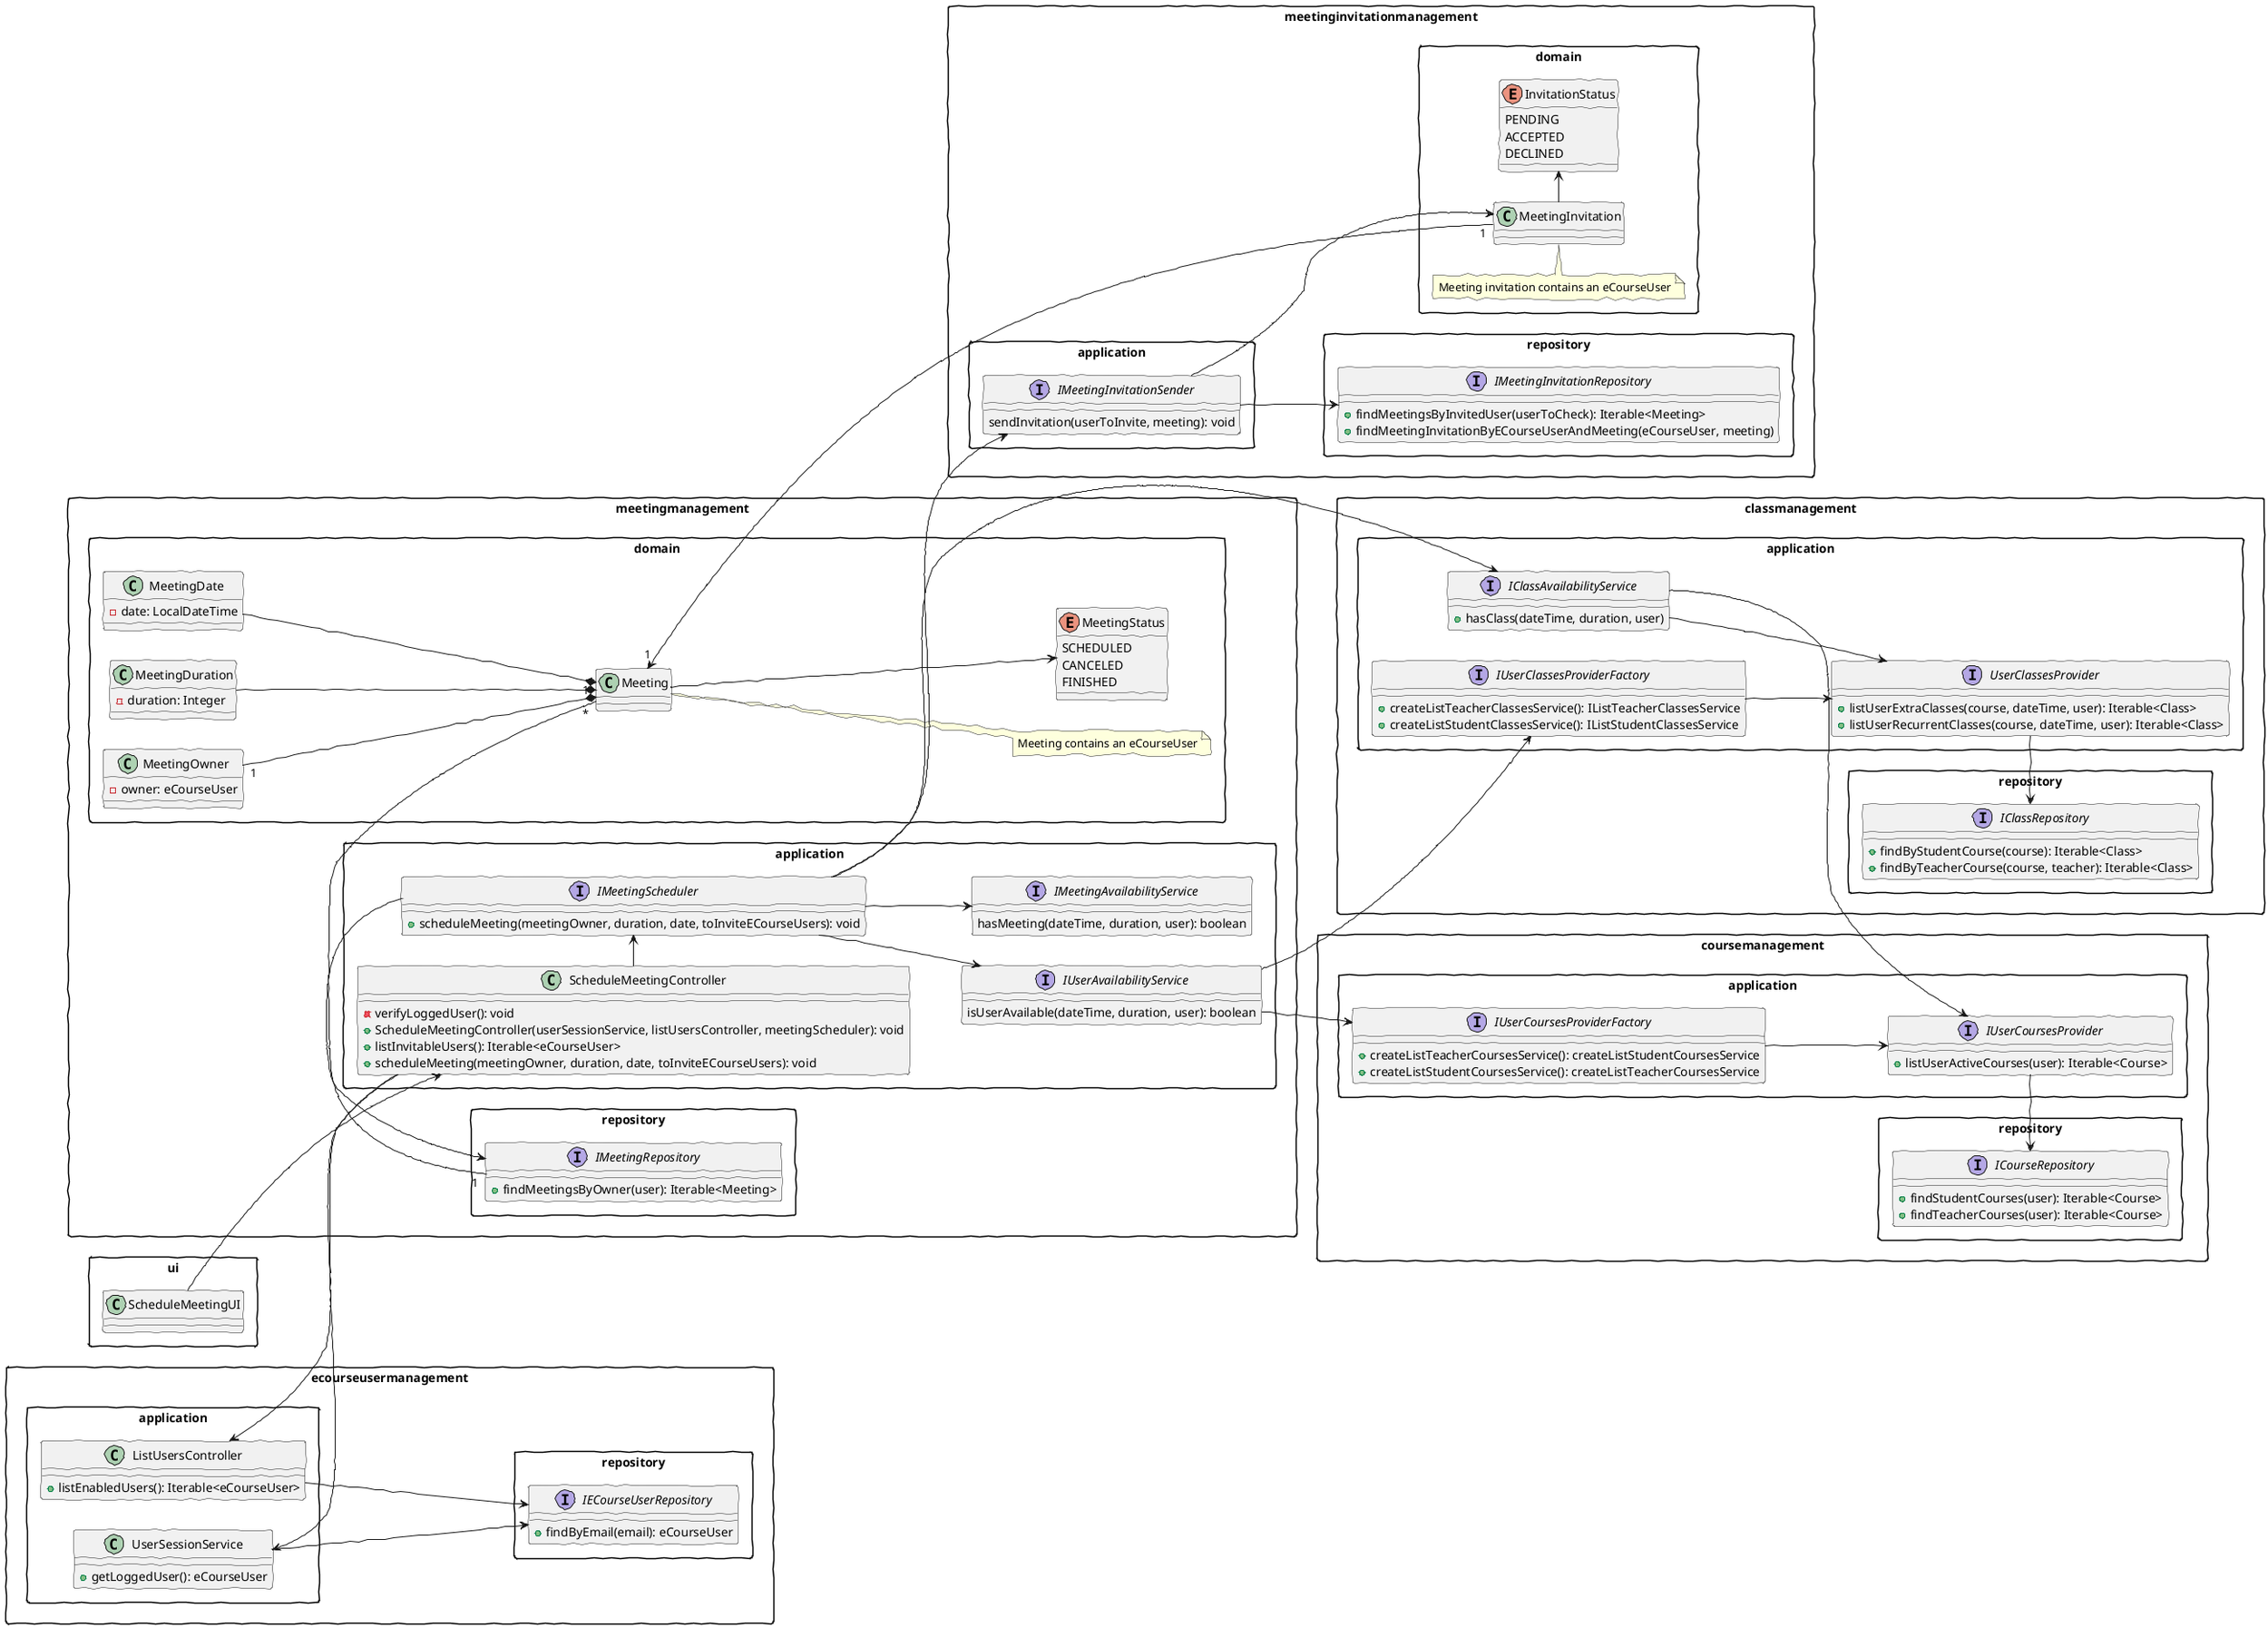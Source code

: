 @startuml

skinparam handwritten true
skinparam packageStyle rect
skinparam defaultFontName FG Virgil
skinparam shadowing false

left to right direction

package ui {

    class ScheduleMeetingUI {}

}

package meetingmanagement {

    package application {

        class ScheduleMeetingController {
            - verifyLoggedUser(): void
            + ScheduleMeetingController(userSessionService, listUsersController, meetingScheduler): void
            + listInvitableUsers(): Iterable<eCourseUser>
            + scheduleMeeting(meetingOwner, duration, date, toInviteECourseUsers): void
        }

        interface IMeetingScheduler {
            + scheduleMeeting(meetingOwner, duration, date, toInviteECourseUsers): void
        }

        interface IUserAvailabilityService {
            isUserAvailable(dateTime, duration, user): boolean
        }

        interface IMeetingAvailabilityService {
            hasMeeting(dateTime, duration, user): boolean
        }

    }

    package domain {
        class Meeting {}

        note right of Meeting
            Meeting contains an eCourseUser
        end note

        class MeetingDate {
            - date: LocalDateTime
        }

        class MeetingDuration {
            - duration: Integer
        }

        class MeetingOwner {
            - owner: eCourseUser
        }

        enum MeetingStatus {
            SCHEDULED
            CANCELED
            FINISHED
        }
    }

    package repository {

        interface IMeetingRepository {
            + findMeetingsByOwner(user): Iterable<Meeting>
        }

    }

}

package meetinginvitationmanagement {

    package application {

        interface IMeetingInvitationSender {

            sendInvitation(userToInvite, meeting): void

        }

    }

    package domain {

        class MeetingInvitation {}

        note top of MeetingInvitation
                    Meeting invitation contains an eCourseUser
        end note

        enum InvitationStatus {
            PENDING
            ACCEPTED
            DECLINED
        }

    }

    package repository {

        interface IMeetingInvitationRepository {
            + findMeetingsByInvitedUser(userToCheck): Iterable<Meeting>
            + findMeetingInvitationByECourseUserAndMeeting(eCourseUser, meeting)
        }

    }

}

package classmanagement {

    package application {

        interface IClassAvailabilityService {
            + hasClass(dateTime, duration, user)
        }

        interface IUserClassesProviderFactory {
            + createListTeacherClassesService(): IListTeacherClassesService
            + createListStudentClassesService(): IListStudentClassesService
        }

        interface UserClassesProvider {
            + listUserExtraClasses(course, dateTime, user): Iterable<Class>
            + listUserRecurrentClasses(course, dateTime, user): Iterable<Class>
        }

    }

    package repository {

        interface IClassRepository {
            + findByStudentCourse(course): Iterable<Class>
            + findByTeacherCourse(course, teacher): Iterable<Class>
        }

    }

}

package coursemanagement {

    package application {

       interface IUserCoursesProviderFactory {
           + createListTeacherCoursesService(): createListStudentCoursesService
           + createListStudentCoursesService(): createListTeacherCoursesService
       }

       interface IUserCoursesProvider {
           + listUserActiveCourses(user): Iterable<Course>
       }

    }

    package repository {

        interface ICourseRepository {
            + findStudentCourses(user): Iterable<Course>
            + findTeacherCourses(user): Iterable<Course>
        }
    }

}

package ecourseusermanagement {

    package application {

        class ListUsersController {
            + listEnabledUsers(): Iterable<eCourseUser>
        }

        class UserSessionService {
            + getLoggedUser(): eCourseUser
        }
    }

    package repository {

        interface IECourseUserRepository {
            + findByEmail(email): eCourseUser
        }
    }
}

' Domain
MeetingDate --* Meeting
MeetingDuration --* Meeting
MeetingOwner "1" --* "1" Meeting
Meeting --> MeetingStatus
MeetingInvitation "1" --> "1" Meeting
MeetingInvitation -> InvitationStatus

ScheduleMeetingUI --> ScheduleMeetingController

ScheduleMeetingController -> IMeetingScheduler
ScheduleMeetingController -u-> UserSessionService
ScheduleMeetingController -u-> ListUsersController

IMeetingScheduler -> IMeetingRepository
IMeetingScheduler --> IUserAvailabilityService
IMeetingScheduler --> IMeetingAvailabilityService
IMeetingScheduler --> IClassAvailabilityService
IMeetingScheduler --> IMeetingInvitationSender

IMeetingInvitationSender --> IMeetingInvitationRepository
IMeetingInvitationSender --> MeetingInvitation

UserSessionService --> IECourseUserRepository
ListUsersController --> IECourseUserRepository

IMeetingRepository "1" - "*" Meeting

IUserCoursesProviderFactory --> IUserCoursesProvider
IUserCoursesProvider -> ICourseRepository

IUserClassesProviderFactory --> UserClassesProvider
UserClassesProvider -> IClassRepository

IClassAvailabilityService --> IUserCoursesProvider
IClassAvailabilityService --> UserClassesProvider

IUserAvailabilityService --> IUserCoursesProviderFactory
IUserAvailabilityService --> IUserClassesProviderFactory


@enduml

